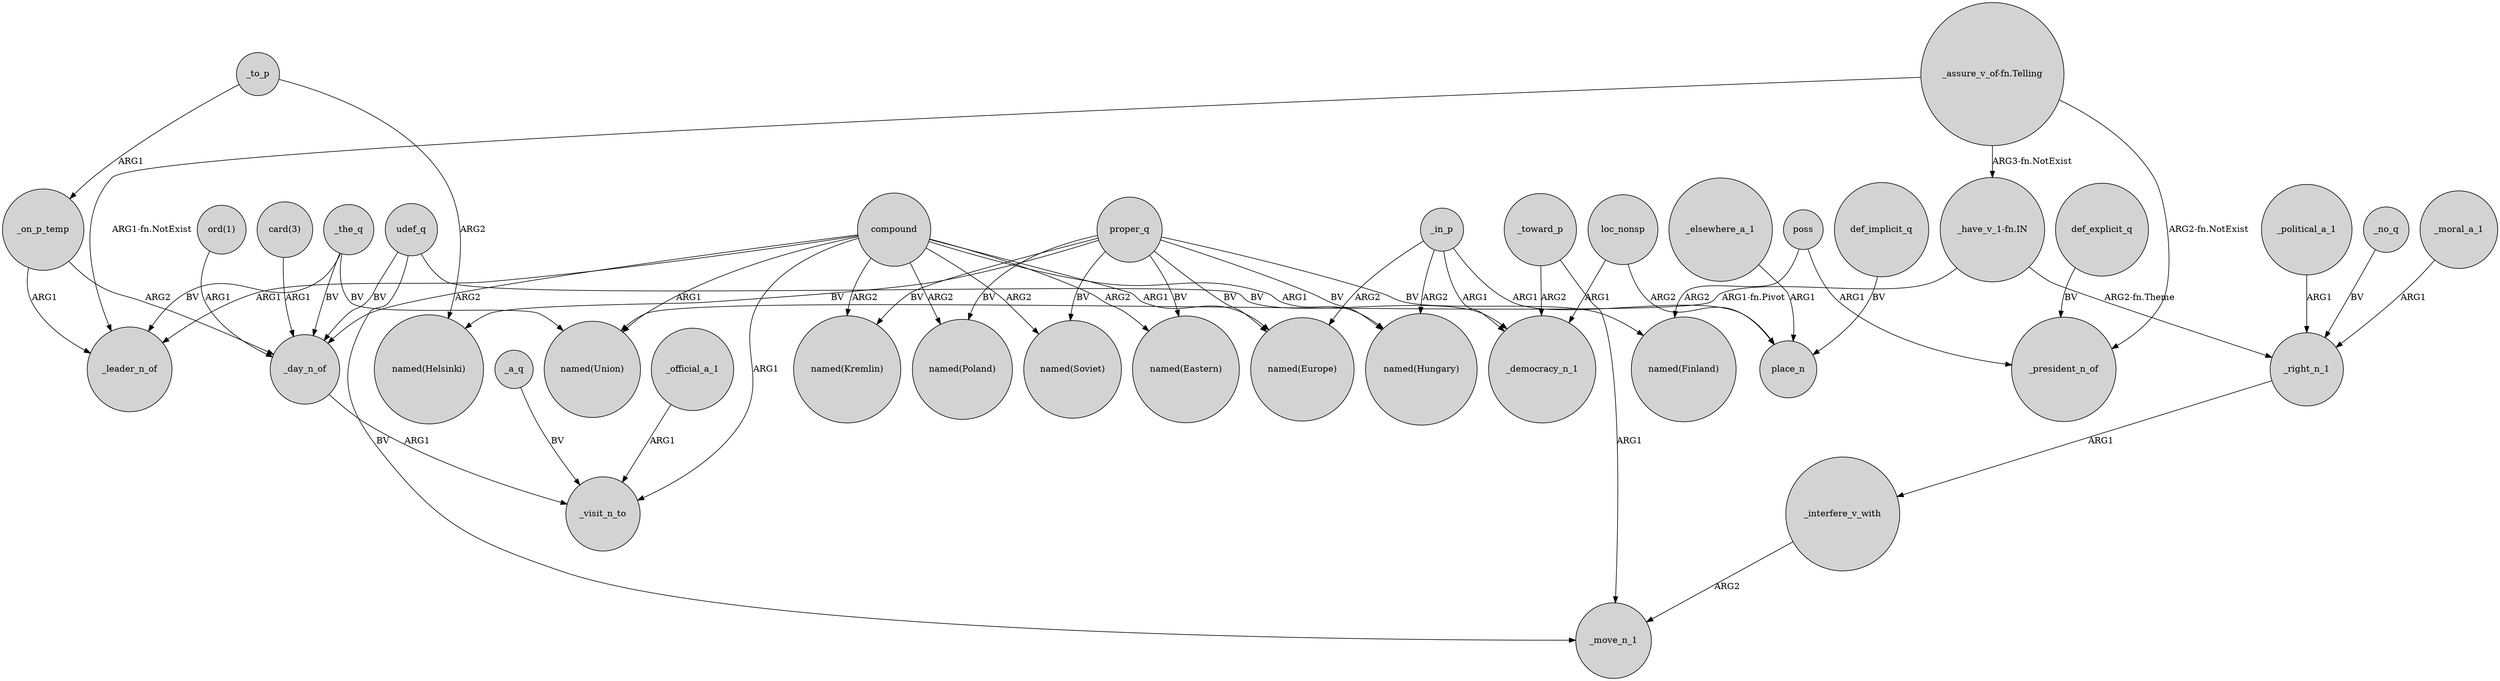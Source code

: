 digraph {
	node [shape=circle style=filled]
	"_assure_v_of-fn.Telling" -> _leader_n_of [label="ARG1-fn.NotExist"]
	_toward_p -> _move_n_1 [label=ARG1]
	"_have_v_1-fn.IN" -> _right_n_1 [label="ARG2-fn.Theme"]
	_day_n_of -> _visit_n_to [label=ARG1]
	compound -> "named(Kremlin)" [label=ARG2]
	proper_q -> "named(Finland)" [label=BV]
	_right_n_1 -> _interfere_v_with [label=ARG1]
	udef_q -> _move_n_1 [label=BV]
	_in_p -> "named(Europe)" [label=ARG2]
	_to_p -> _on_p_temp [label=ARG1]
	_political_a_1 -> _right_n_1 [label=ARG1]
	_on_p_temp -> _leader_n_of [label=ARG1]
	compound -> _day_n_of [label=ARG2]
	compound -> "named(Eastern)" [label=ARG2]
	compound -> _leader_n_of [label=ARG1]
	_a_q -> _visit_n_to [label=BV]
	udef_q -> _day_n_of [label=BV]
	_in_p -> _democracy_n_1 [label=ARG1]
	_no_q -> _right_n_1 [label=BV]
	def_implicit_q -> place_n [label=BV]
	compound -> _visit_n_to [label=ARG1]
	proper_q -> "named(Soviet)" [label=BV]
	poss -> "named(Finland)" [label=ARG2]
	proper_q -> "named(Eastern)" [label=BV]
	_the_q -> "named(Union)" [label=BV]
	poss -> _president_n_of [label=ARG1]
	proper_q -> "named(Poland)" [label=BV]
	compound -> "named(Europe)" [label=ARG1]
	proper_q -> "named(Helsinki)" [label=BV]
	_the_q -> _day_n_of [label=BV]
	udef_q -> _democracy_n_1 [label=BV]
	_moral_a_1 -> _right_n_1 [label=ARG1]
	compound -> "named(Union)" [label=ARG1]
	_elsewhere_a_1 -> place_n [label=ARG1]
	_to_p -> "named(Helsinki)" [label=ARG2]
	def_explicit_q -> _president_n_of [label=BV]
	_in_p -> place_n [label=ARG1]
	_in_p -> "named(Hungary)" [label=ARG2]
	proper_q -> "named(Europe)" [label=BV]
	_official_a_1 -> _visit_n_to [label=ARG1]
	compound -> "named(Soviet)" [label=ARG2]
	_the_q -> _leader_n_of [label=BV]
	"card(3)" -> _day_n_of [label=ARG1]
	_interfere_v_with -> _move_n_1 [label=ARG2]
	"_assure_v_of-fn.Telling" -> _president_n_of [label="ARG2-fn.NotExist"]
	"ord(1)" -> _day_n_of [label=ARG1]
	compound -> "named(Hungary)" [label=ARG1]
	"_assure_v_of-fn.Telling" -> "_have_v_1-fn.IN" [label="ARG3-fn.NotExist"]
	proper_q -> "named(Hungary)" [label=BV]
	compound -> "named(Poland)" [label=ARG2]
	loc_nonsp -> place_n [label=ARG2]
	_toward_p -> _democracy_n_1 [label=ARG2]
	_on_p_temp -> _day_n_of [label=ARG2]
	proper_q -> "named(Kremlin)" [label=BV]
	loc_nonsp -> _democracy_n_1 [label=ARG1]
	"_have_v_1-fn.IN" -> "named(Union)" [label="ARG1-fn.Pivot"]
}
